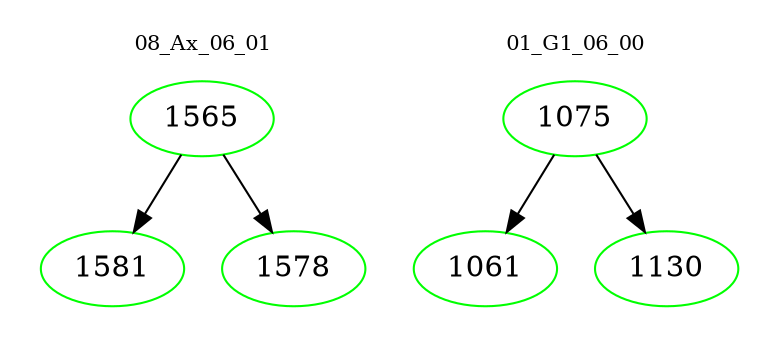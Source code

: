 digraph{
subgraph cluster_0 {
color = white
label = "08_Ax_06_01";
fontsize=10;
T0_1565 [label="1565", color="green"]
T0_1565 -> T0_1581 [color="black"]
T0_1581 [label="1581", color="green"]
T0_1565 -> T0_1578 [color="black"]
T0_1578 [label="1578", color="green"]
}
subgraph cluster_1 {
color = white
label = "01_G1_06_00";
fontsize=10;
T1_1075 [label="1075", color="green"]
T1_1075 -> T1_1061 [color="black"]
T1_1061 [label="1061", color="green"]
T1_1075 -> T1_1130 [color="black"]
T1_1130 [label="1130", color="green"]
}
}
